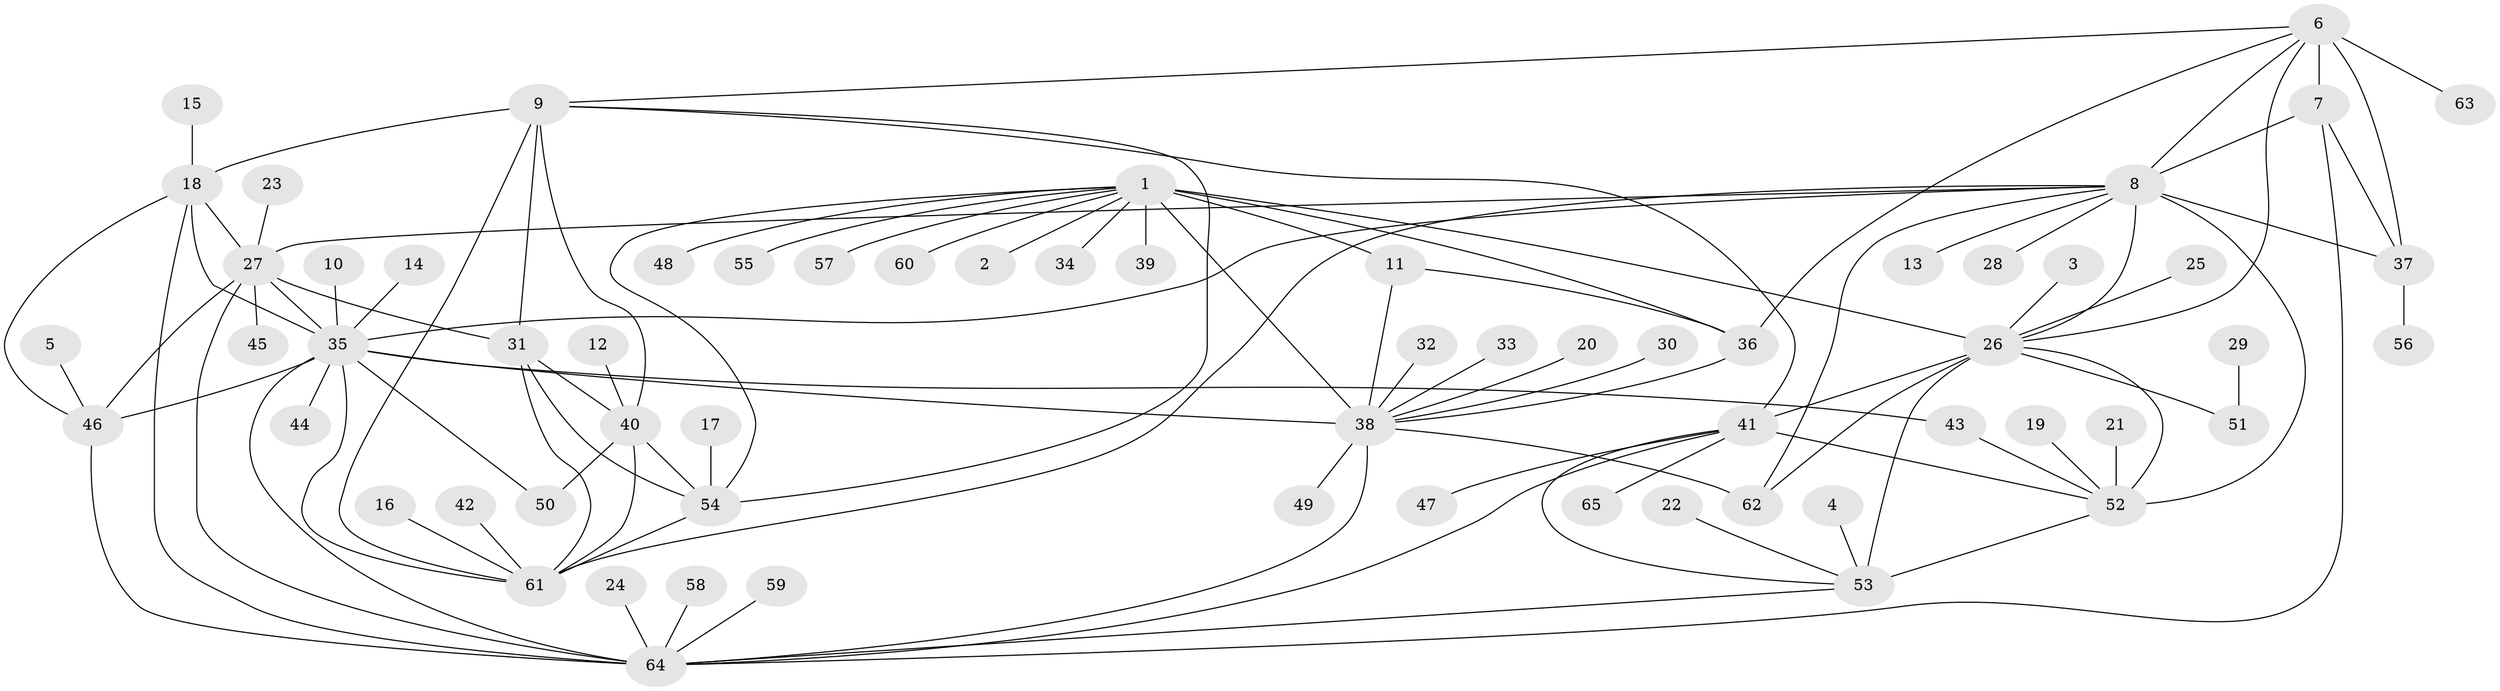 // original degree distribution, {8: 0.05555555555555555, 10: 0.03968253968253968, 6: 0.047619047619047616, 11: 0.007936507936507936, 13: 0.023809523809523808, 7: 0.047619047619047616, 9: 0.007936507936507936, 14: 0.007936507936507936, 1: 0.5238095238095238, 2: 0.1984126984126984, 3: 0.03968253968253968}
// Generated by graph-tools (version 1.1) at 2025/50/03/09/25 03:50:31]
// undirected, 65 vertices, 104 edges
graph export_dot {
graph [start="1"]
  node [color=gray90,style=filled];
  1;
  2;
  3;
  4;
  5;
  6;
  7;
  8;
  9;
  10;
  11;
  12;
  13;
  14;
  15;
  16;
  17;
  18;
  19;
  20;
  21;
  22;
  23;
  24;
  25;
  26;
  27;
  28;
  29;
  30;
  31;
  32;
  33;
  34;
  35;
  36;
  37;
  38;
  39;
  40;
  41;
  42;
  43;
  44;
  45;
  46;
  47;
  48;
  49;
  50;
  51;
  52;
  53;
  54;
  55;
  56;
  57;
  58;
  59;
  60;
  61;
  62;
  63;
  64;
  65;
  1 -- 2 [weight=1.0];
  1 -- 11 [weight=3.0];
  1 -- 26 [weight=1.0];
  1 -- 34 [weight=1.0];
  1 -- 36 [weight=3.0];
  1 -- 38 [weight=3.0];
  1 -- 39 [weight=1.0];
  1 -- 48 [weight=1.0];
  1 -- 54 [weight=1.0];
  1 -- 55 [weight=1.0];
  1 -- 57 [weight=1.0];
  1 -- 60 [weight=1.0];
  3 -- 26 [weight=1.0];
  4 -- 53 [weight=1.0];
  5 -- 46 [weight=1.0];
  6 -- 7 [weight=3.0];
  6 -- 8 [weight=3.0];
  6 -- 9 [weight=1.0];
  6 -- 26 [weight=1.0];
  6 -- 36 [weight=1.0];
  6 -- 37 [weight=3.0];
  6 -- 63 [weight=1.0];
  7 -- 8 [weight=1.0];
  7 -- 37 [weight=1.0];
  7 -- 64 [weight=1.0];
  8 -- 13 [weight=1.0];
  8 -- 26 [weight=1.0];
  8 -- 27 [weight=1.0];
  8 -- 28 [weight=1.0];
  8 -- 35 [weight=1.0];
  8 -- 37 [weight=1.0];
  8 -- 52 [weight=1.0];
  8 -- 61 [weight=1.0];
  8 -- 62 [weight=1.0];
  9 -- 18 [weight=1.0];
  9 -- 31 [weight=2.0];
  9 -- 40 [weight=1.0];
  9 -- 41 [weight=1.0];
  9 -- 54 [weight=1.0];
  9 -- 61 [weight=1.0];
  10 -- 35 [weight=1.0];
  11 -- 36 [weight=1.0];
  11 -- 38 [weight=1.0];
  12 -- 40 [weight=1.0];
  14 -- 35 [weight=1.0];
  15 -- 18 [weight=1.0];
  16 -- 61 [weight=1.0];
  17 -- 54 [weight=1.0];
  18 -- 27 [weight=2.0];
  18 -- 35 [weight=1.0];
  18 -- 46 [weight=1.0];
  18 -- 64 [weight=1.0];
  19 -- 52 [weight=1.0];
  20 -- 38 [weight=1.0];
  21 -- 52 [weight=1.0];
  22 -- 53 [weight=1.0];
  23 -- 27 [weight=1.0];
  24 -- 64 [weight=1.0];
  25 -- 26 [weight=1.0];
  26 -- 41 [weight=3.0];
  26 -- 51 [weight=1.0];
  26 -- 52 [weight=3.0];
  26 -- 53 [weight=3.0];
  26 -- 62 [weight=1.0];
  27 -- 31 [weight=1.0];
  27 -- 35 [weight=2.0];
  27 -- 45 [weight=1.0];
  27 -- 46 [weight=2.0];
  27 -- 64 [weight=2.0];
  29 -- 51 [weight=1.0];
  30 -- 38 [weight=1.0];
  31 -- 40 [weight=2.0];
  31 -- 54 [weight=2.0];
  31 -- 61 [weight=2.0];
  32 -- 38 [weight=1.0];
  33 -- 38 [weight=1.0];
  35 -- 38 [weight=1.0];
  35 -- 43 [weight=1.0];
  35 -- 44 [weight=1.0];
  35 -- 46 [weight=1.0];
  35 -- 50 [weight=1.0];
  35 -- 61 [weight=1.0];
  35 -- 64 [weight=1.0];
  36 -- 38 [weight=1.0];
  37 -- 56 [weight=1.0];
  38 -- 49 [weight=1.0];
  38 -- 62 [weight=1.0];
  38 -- 64 [weight=1.0];
  40 -- 50 [weight=1.0];
  40 -- 54 [weight=1.0];
  40 -- 61 [weight=1.0];
  41 -- 47 [weight=1.0];
  41 -- 52 [weight=1.0];
  41 -- 53 [weight=1.0];
  41 -- 64 [weight=1.0];
  41 -- 65 [weight=1.0];
  42 -- 61 [weight=1.0];
  43 -- 52 [weight=1.0];
  46 -- 64 [weight=1.0];
  52 -- 53 [weight=1.0];
  53 -- 64 [weight=1.0];
  54 -- 61 [weight=1.0];
  58 -- 64 [weight=1.0];
  59 -- 64 [weight=1.0];
}
